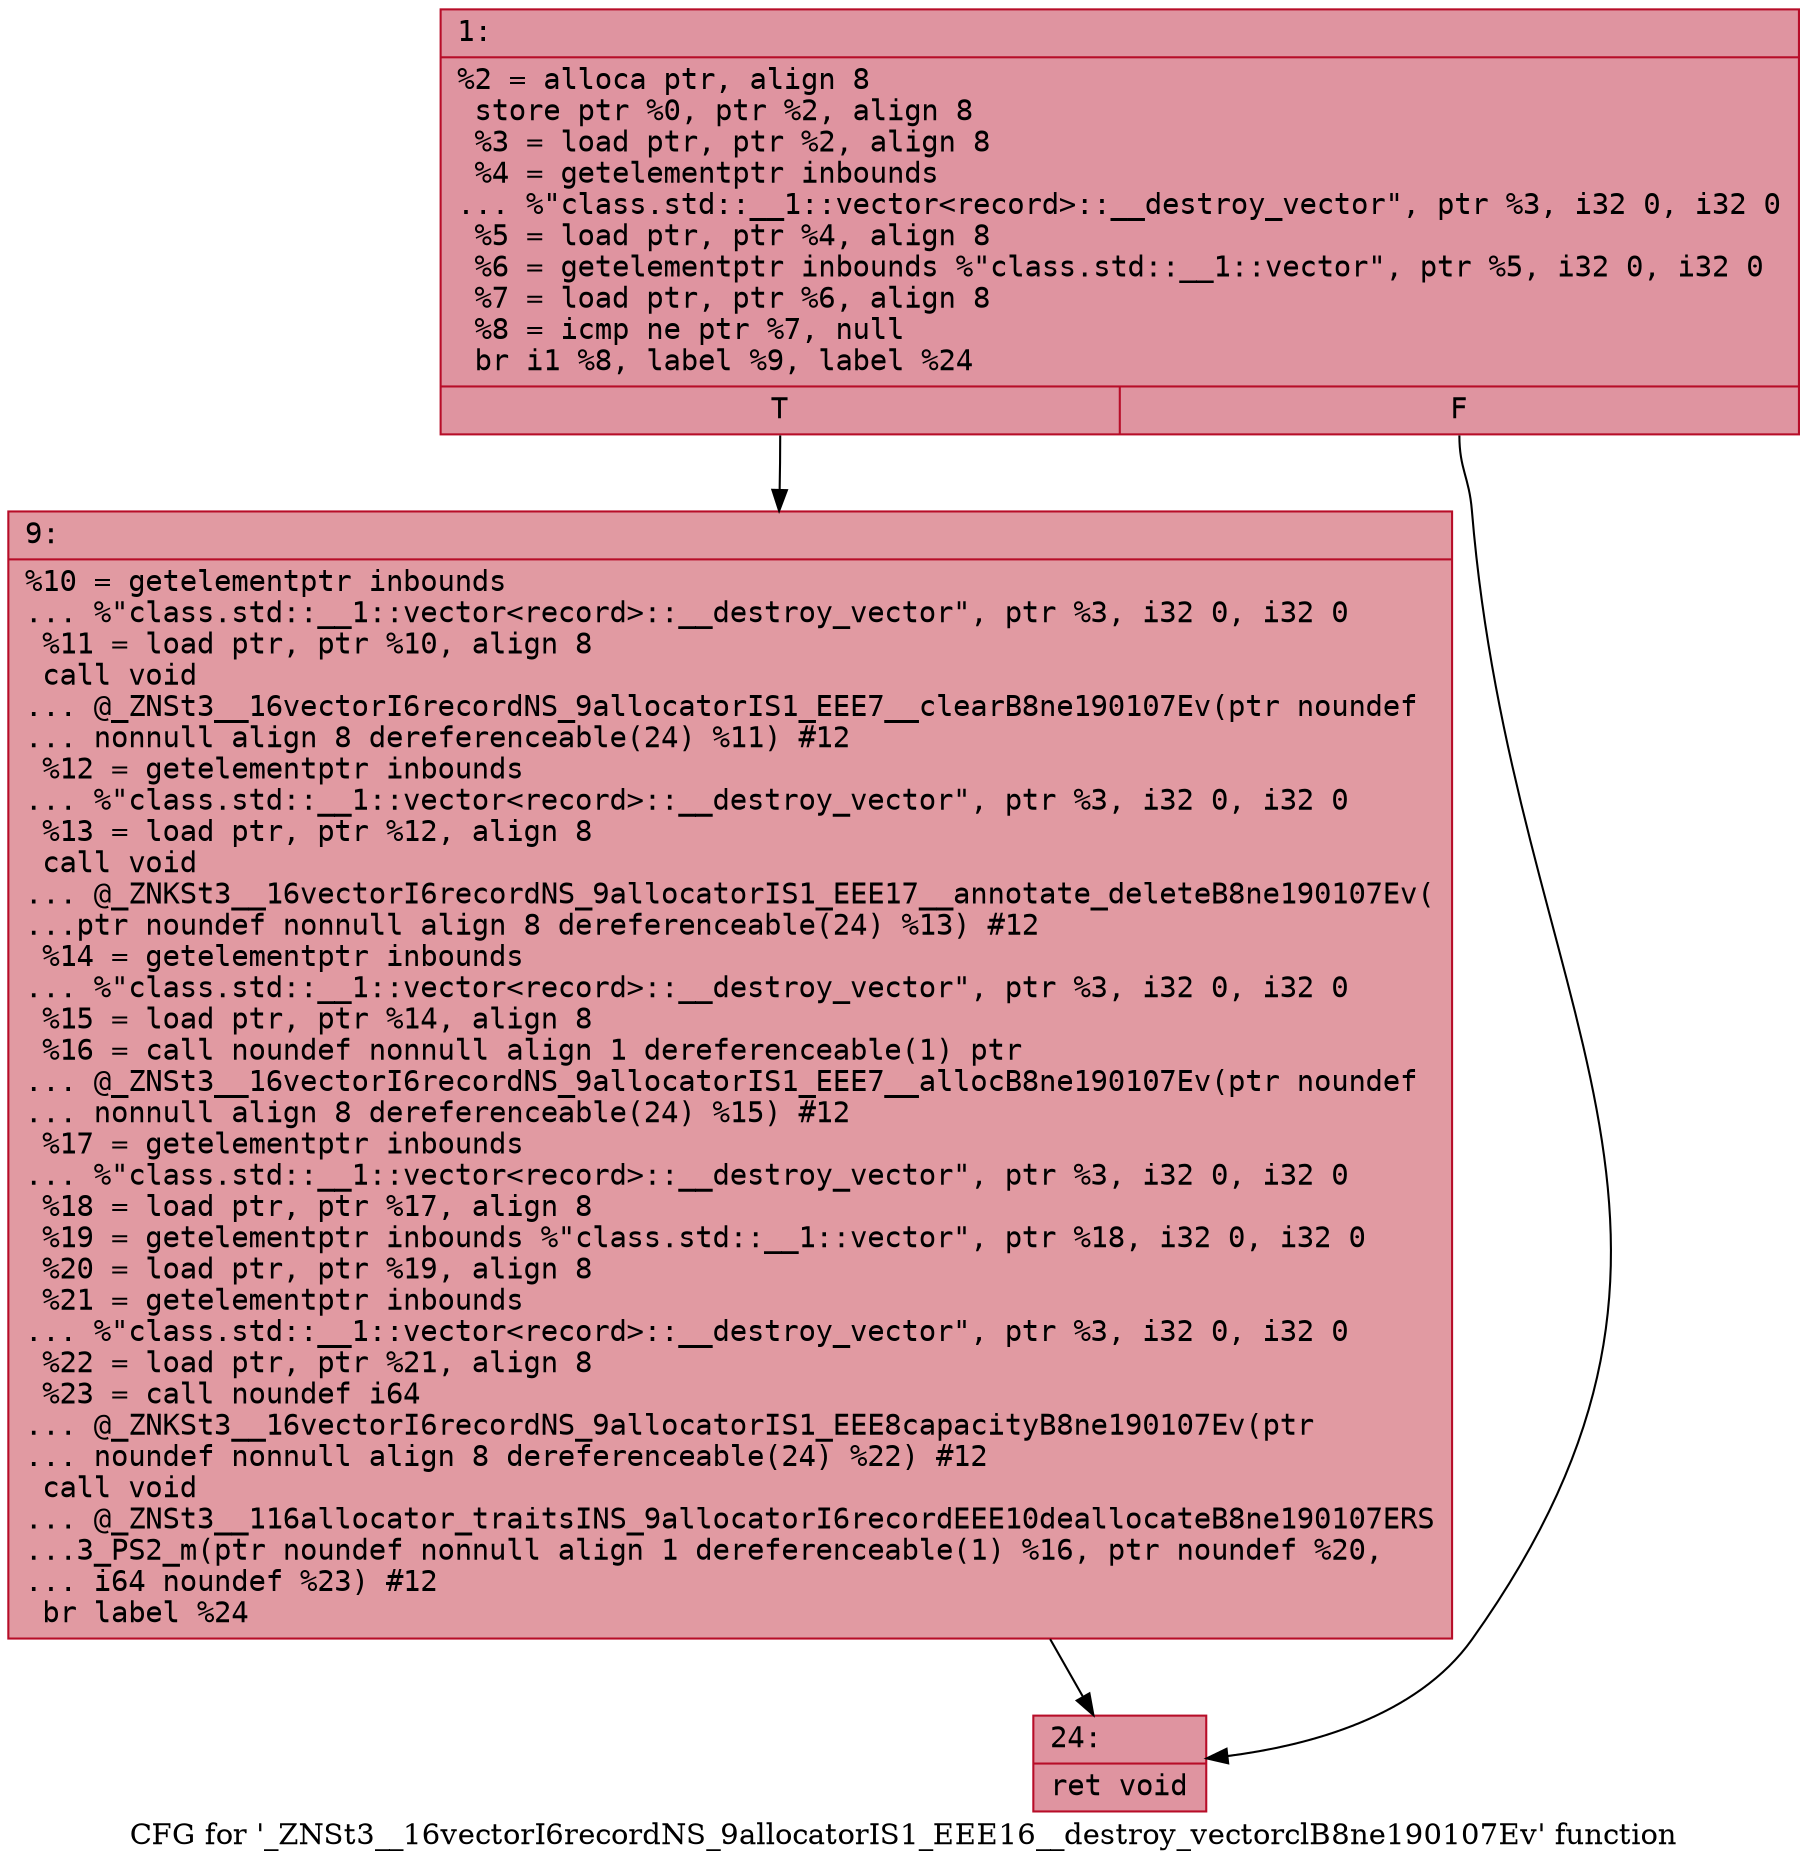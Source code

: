 digraph "CFG for '_ZNSt3__16vectorI6recordNS_9allocatorIS1_EEE16__destroy_vectorclB8ne190107Ev' function" {
	label="CFG for '_ZNSt3__16vectorI6recordNS_9allocatorIS1_EEE16__destroy_vectorclB8ne190107Ev' function";

	Node0x60000177eb70 [shape=record,color="#b70d28ff", style=filled, fillcolor="#b70d2870" fontname="Courier",label="{1:\l|  %2 = alloca ptr, align 8\l  store ptr %0, ptr %2, align 8\l  %3 = load ptr, ptr %2, align 8\l  %4 = getelementptr inbounds\l... %\"class.std::__1::vector\<record\>::__destroy_vector\", ptr %3, i32 0, i32 0\l  %5 = load ptr, ptr %4, align 8\l  %6 = getelementptr inbounds %\"class.std::__1::vector\", ptr %5, i32 0, i32 0\l  %7 = load ptr, ptr %6, align 8\l  %8 = icmp ne ptr %7, null\l  br i1 %8, label %9, label %24\l|{<s0>T|<s1>F}}"];
	Node0x60000177eb70:s0 -> Node0x60000177ebc0[tooltip="1 -> 9\nProbability 62.50%" ];
	Node0x60000177eb70:s1 -> Node0x60000177ec10[tooltip="1 -> 24\nProbability 37.50%" ];
	Node0x60000177ebc0 [shape=record,color="#b70d28ff", style=filled, fillcolor="#bb1b2c70" fontname="Courier",label="{9:\l|  %10 = getelementptr inbounds\l... %\"class.std::__1::vector\<record\>::__destroy_vector\", ptr %3, i32 0, i32 0\l  %11 = load ptr, ptr %10, align 8\l  call void\l... @_ZNSt3__16vectorI6recordNS_9allocatorIS1_EEE7__clearB8ne190107Ev(ptr noundef\l... nonnull align 8 dereferenceable(24) %11) #12\l  %12 = getelementptr inbounds\l... %\"class.std::__1::vector\<record\>::__destroy_vector\", ptr %3, i32 0, i32 0\l  %13 = load ptr, ptr %12, align 8\l  call void\l... @_ZNKSt3__16vectorI6recordNS_9allocatorIS1_EEE17__annotate_deleteB8ne190107Ev(\l...ptr noundef nonnull align 8 dereferenceable(24) %13) #12\l  %14 = getelementptr inbounds\l... %\"class.std::__1::vector\<record\>::__destroy_vector\", ptr %3, i32 0, i32 0\l  %15 = load ptr, ptr %14, align 8\l  %16 = call noundef nonnull align 1 dereferenceable(1) ptr\l... @_ZNSt3__16vectorI6recordNS_9allocatorIS1_EEE7__allocB8ne190107Ev(ptr noundef\l... nonnull align 8 dereferenceable(24) %15) #12\l  %17 = getelementptr inbounds\l... %\"class.std::__1::vector\<record\>::__destroy_vector\", ptr %3, i32 0, i32 0\l  %18 = load ptr, ptr %17, align 8\l  %19 = getelementptr inbounds %\"class.std::__1::vector\", ptr %18, i32 0, i32 0\l  %20 = load ptr, ptr %19, align 8\l  %21 = getelementptr inbounds\l... %\"class.std::__1::vector\<record\>::__destroy_vector\", ptr %3, i32 0, i32 0\l  %22 = load ptr, ptr %21, align 8\l  %23 = call noundef i64\l... @_ZNKSt3__16vectorI6recordNS_9allocatorIS1_EEE8capacityB8ne190107Ev(ptr\l... noundef nonnull align 8 dereferenceable(24) %22) #12\l  call void\l... @_ZNSt3__116allocator_traitsINS_9allocatorI6recordEEE10deallocateB8ne190107ERS\l...3_PS2_m(ptr noundef nonnull align 1 dereferenceable(1) %16, ptr noundef %20,\l... i64 noundef %23) #12\l  br label %24\l}"];
	Node0x60000177ebc0 -> Node0x60000177ec10[tooltip="9 -> 24\nProbability 100.00%" ];
	Node0x60000177ec10 [shape=record,color="#b70d28ff", style=filled, fillcolor="#b70d2870" fontname="Courier",label="{24:\l|  ret void\l}"];
}
